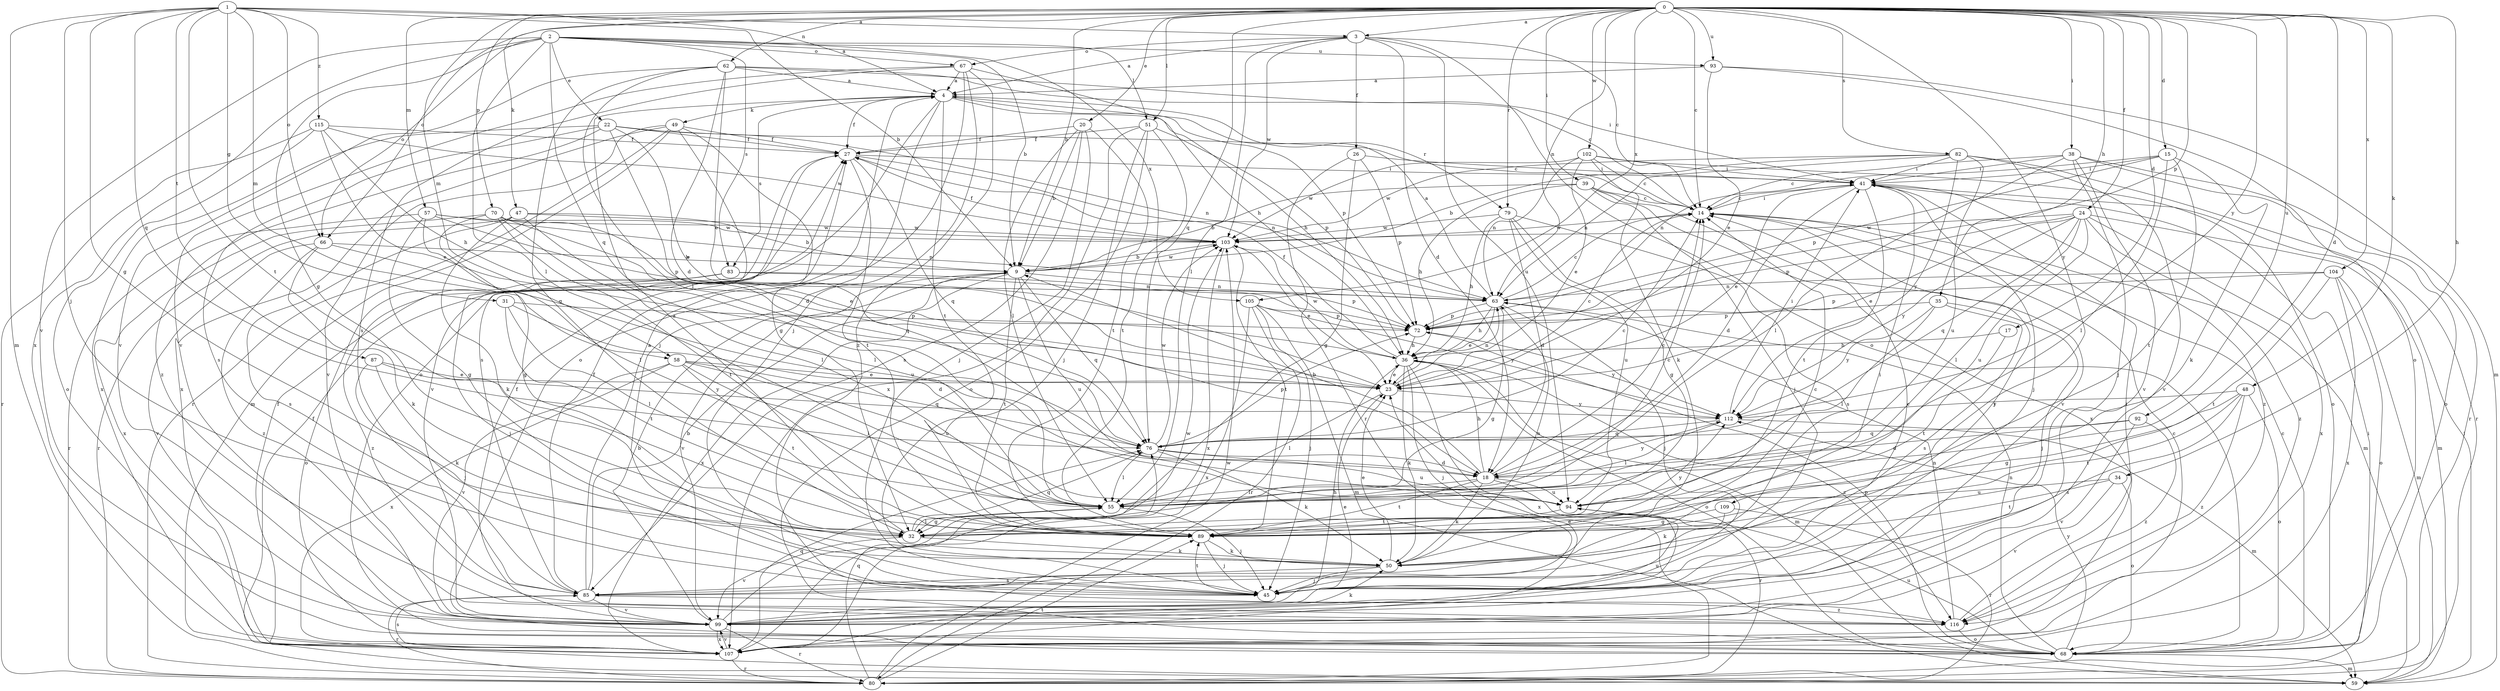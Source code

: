 strict digraph  {
0;
1;
2;
3;
4;
9;
14;
15;
17;
18;
20;
22;
23;
24;
26;
27;
31;
32;
34;
35;
36;
38;
39;
41;
45;
47;
48;
49;
50;
51;
55;
57;
58;
59;
62;
63;
66;
67;
68;
70;
72;
76;
79;
80;
82;
83;
85;
87;
89;
92;
93;
94;
99;
102;
103;
104;
105;
107;
109;
112;
115;
116;
0 -> 3  [label=a];
0 -> 9  [label=b];
0 -> 14  [label=c];
0 -> 15  [label=d];
0 -> 17  [label=d];
0 -> 18  [label=d];
0 -> 20  [label=e];
0 -> 24  [label=f];
0 -> 34  [label=h];
0 -> 35  [label=h];
0 -> 38  [label=i];
0 -> 39  [label=i];
0 -> 47  [label=k];
0 -> 48  [label=k];
0 -> 51  [label=l];
0 -> 57  [label=m];
0 -> 58  [label=m];
0 -> 62  [label=n];
0 -> 63  [label=n];
0 -> 66  [label=o];
0 -> 70  [label=p];
0 -> 72  [label=p];
0 -> 76  [label=q];
0 -> 79  [label=r];
0 -> 82  [label=s];
0 -> 92  [label=u];
0 -> 93  [label=u];
0 -> 102  [label=w];
0 -> 104  [label=x];
0 -> 105  [label=x];
0 -> 109  [label=y];
0 -> 112  [label=y];
1 -> 3  [label=a];
1 -> 4  [label=a];
1 -> 9  [label=b];
1 -> 31  [label=g];
1 -> 32  [label=g];
1 -> 45  [label=j];
1 -> 58  [label=m];
1 -> 59  [label=m];
1 -> 66  [label=o];
1 -> 76  [label=q];
1 -> 87  [label=t];
1 -> 89  [label=t];
1 -> 115  [label=z];
2 -> 9  [label=b];
2 -> 22  [label=e];
2 -> 32  [label=g];
2 -> 51  [label=l];
2 -> 55  [label=l];
2 -> 66  [label=o];
2 -> 67  [label=o];
2 -> 76  [label=q];
2 -> 83  [label=s];
2 -> 93  [label=u];
2 -> 99  [label=v];
2 -> 105  [label=x];
2 -> 107  [label=x];
3 -> 4  [label=a];
3 -> 14  [label=c];
3 -> 18  [label=d];
3 -> 26  [label=f];
3 -> 55  [label=l];
3 -> 67  [label=o];
3 -> 68  [label=o];
3 -> 94  [label=u];
3 -> 103  [label=w];
4 -> 27  [label=f];
4 -> 36  [label=h];
4 -> 45  [label=j];
4 -> 49  [label=k];
4 -> 68  [label=o];
4 -> 72  [label=p];
4 -> 79  [label=r];
4 -> 83  [label=s];
4 -> 89  [label=t];
9 -> 63  [label=n];
9 -> 76  [label=q];
9 -> 89  [label=t];
9 -> 94  [label=u];
9 -> 99  [label=v];
9 -> 103  [label=w];
9 -> 107  [label=x];
14 -> 41  [label=i];
14 -> 45  [label=j];
14 -> 59  [label=m];
14 -> 103  [label=w];
15 -> 41  [label=i];
15 -> 50  [label=k];
15 -> 55  [label=l];
15 -> 63  [label=n];
15 -> 72  [label=p];
15 -> 89  [label=t];
17 -> 36  [label=h];
17 -> 89  [label=t];
18 -> 9  [label=b];
18 -> 14  [label=c];
18 -> 36  [label=h];
18 -> 50  [label=k];
18 -> 55  [label=l];
18 -> 80  [label=r];
18 -> 89  [label=t];
18 -> 94  [label=u];
18 -> 112  [label=y];
20 -> 9  [label=b];
20 -> 27  [label=f];
20 -> 45  [label=j];
20 -> 55  [label=l];
20 -> 85  [label=s];
20 -> 89  [label=t];
22 -> 14  [label=c];
22 -> 18  [label=d];
22 -> 23  [label=e];
22 -> 27  [label=f];
22 -> 63  [label=n];
22 -> 85  [label=s];
22 -> 107  [label=x];
22 -> 116  [label=z];
23 -> 14  [label=c];
23 -> 55  [label=l];
23 -> 63  [label=n];
23 -> 112  [label=y];
24 -> 23  [label=e];
24 -> 55  [label=l];
24 -> 59  [label=m];
24 -> 72  [label=p];
24 -> 76  [label=q];
24 -> 94  [label=u];
24 -> 103  [label=w];
24 -> 107  [label=x];
24 -> 112  [label=y];
24 -> 116  [label=z];
26 -> 32  [label=g];
26 -> 41  [label=i];
26 -> 72  [label=p];
26 -> 80  [label=r];
27 -> 41  [label=i];
27 -> 63  [label=n];
27 -> 76  [label=q];
27 -> 89  [label=t];
27 -> 99  [label=v];
31 -> 18  [label=d];
31 -> 55  [label=l];
31 -> 72  [label=p];
31 -> 89  [label=t];
32 -> 4  [label=a];
32 -> 50  [label=k];
32 -> 55  [label=l];
32 -> 76  [label=q];
32 -> 99  [label=v];
32 -> 112  [label=y];
34 -> 68  [label=o];
34 -> 89  [label=t];
34 -> 94  [label=u];
34 -> 99  [label=v];
35 -> 45  [label=j];
35 -> 55  [label=l];
35 -> 72  [label=p];
35 -> 85  [label=s];
35 -> 112  [label=y];
36 -> 23  [label=e];
36 -> 27  [label=f];
36 -> 45  [label=j];
36 -> 50  [label=k];
36 -> 59  [label=m];
36 -> 68  [label=o];
36 -> 103  [label=w];
36 -> 107  [label=x];
36 -> 116  [label=z];
38 -> 14  [label=c];
38 -> 41  [label=i];
38 -> 45  [label=j];
38 -> 55  [label=l];
38 -> 68  [label=o];
38 -> 80  [label=r];
38 -> 99  [label=v];
39 -> 9  [label=b];
39 -> 14  [label=c];
39 -> 36  [label=h];
39 -> 45  [label=j];
39 -> 99  [label=v];
39 -> 107  [label=x];
41 -> 14  [label=c];
41 -> 18  [label=d];
41 -> 23  [label=e];
41 -> 45  [label=j];
41 -> 89  [label=t];
41 -> 116  [label=z];
45 -> 14  [label=c];
45 -> 89  [label=t];
47 -> 9  [label=b];
47 -> 50  [label=k];
47 -> 55  [label=l];
47 -> 80  [label=r];
47 -> 85  [label=s];
47 -> 103  [label=w];
48 -> 32  [label=g];
48 -> 68  [label=o];
48 -> 85  [label=s];
48 -> 89  [label=t];
48 -> 112  [label=y];
48 -> 116  [label=z];
49 -> 27  [label=f];
49 -> 32  [label=g];
49 -> 59  [label=m];
49 -> 80  [label=r];
49 -> 85  [label=s];
49 -> 99  [label=v];
49 -> 107  [label=x];
50 -> 14  [label=c];
50 -> 23  [label=e];
50 -> 41  [label=i];
50 -> 45  [label=j];
50 -> 63  [label=n];
50 -> 85  [label=s];
51 -> 27  [label=f];
51 -> 45  [label=j];
51 -> 68  [label=o];
51 -> 72  [label=p];
51 -> 89  [label=t];
51 -> 107  [label=x];
55 -> 14  [label=c];
55 -> 32  [label=g];
55 -> 45  [label=j];
57 -> 32  [label=g];
57 -> 55  [label=l];
57 -> 63  [label=n];
57 -> 72  [label=p];
57 -> 80  [label=r];
57 -> 103  [label=w];
58 -> 23  [label=e];
58 -> 55  [label=l];
58 -> 76  [label=q];
58 -> 89  [label=t];
58 -> 94  [label=u];
58 -> 99  [label=v];
58 -> 107  [label=x];
59 -> 27  [label=f];
59 -> 41  [label=i];
62 -> 4  [label=a];
62 -> 14  [label=c];
62 -> 18  [label=d];
62 -> 23  [label=e];
62 -> 32  [label=g];
62 -> 41  [label=i];
62 -> 55  [label=l];
62 -> 99  [label=v];
63 -> 4  [label=a];
63 -> 14  [label=c];
63 -> 23  [label=e];
63 -> 32  [label=g];
63 -> 36  [label=h];
63 -> 45  [label=j];
63 -> 72  [label=p];
66 -> 9  [label=b];
66 -> 50  [label=k];
66 -> 94  [label=u];
66 -> 99  [label=v];
66 -> 116  [label=z];
67 -> 4  [label=a];
67 -> 36  [label=h];
67 -> 45  [label=j];
67 -> 68  [label=o];
67 -> 85  [label=s];
67 -> 99  [label=v];
67 -> 116  [label=z];
68 -> 14  [label=c];
68 -> 59  [label=m];
68 -> 63  [label=n];
68 -> 72  [label=p];
68 -> 94  [label=u];
68 -> 112  [label=y];
70 -> 23  [label=e];
70 -> 32  [label=g];
70 -> 55  [label=l];
70 -> 76  [label=q];
70 -> 89  [label=t];
70 -> 103  [label=w];
70 -> 107  [label=x];
72 -> 36  [label=h];
72 -> 112  [label=y];
76 -> 14  [label=c];
76 -> 18  [label=d];
76 -> 50  [label=k];
76 -> 55  [label=l];
76 -> 72  [label=p];
76 -> 94  [label=u];
76 -> 103  [label=w];
79 -> 18  [label=d];
79 -> 32  [label=g];
79 -> 36  [label=h];
79 -> 85  [label=s];
79 -> 94  [label=u];
79 -> 103  [label=w];
80 -> 41  [label=i];
80 -> 76  [label=q];
80 -> 89  [label=t];
80 -> 103  [label=w];
82 -> 9  [label=b];
82 -> 41  [label=i];
82 -> 63  [label=n];
82 -> 80  [label=r];
82 -> 94  [label=u];
82 -> 99  [label=v];
82 -> 103  [label=w];
82 -> 112  [label=y];
83 -> 45  [label=j];
83 -> 63  [label=n];
83 -> 68  [label=o];
83 -> 72  [label=p];
83 -> 116  [label=z];
85 -> 4  [label=a];
85 -> 9  [label=b];
85 -> 27  [label=f];
85 -> 80  [label=r];
85 -> 99  [label=v];
85 -> 116  [label=z];
87 -> 23  [label=e];
87 -> 45  [label=j];
87 -> 50  [label=k];
87 -> 112  [label=y];
89 -> 45  [label=j];
89 -> 50  [label=k];
92 -> 18  [label=d];
92 -> 76  [label=q];
92 -> 99  [label=v];
92 -> 116  [label=z];
93 -> 4  [label=a];
93 -> 23  [label=e];
93 -> 59  [label=m];
93 -> 68  [label=o];
94 -> 89  [label=t];
99 -> 9  [label=b];
99 -> 23  [label=e];
99 -> 27  [label=f];
99 -> 36  [label=h];
99 -> 50  [label=k];
99 -> 80  [label=r];
99 -> 94  [label=u];
99 -> 103  [label=w];
99 -> 107  [label=x];
102 -> 14  [label=c];
102 -> 23  [label=e];
102 -> 41  [label=i];
102 -> 50  [label=k];
102 -> 63  [label=n];
102 -> 68  [label=o];
102 -> 103  [label=w];
103 -> 9  [label=b];
103 -> 23  [label=e];
103 -> 27  [label=f];
103 -> 89  [label=t];
103 -> 107  [label=x];
104 -> 59  [label=m];
104 -> 63  [label=n];
104 -> 68  [label=o];
104 -> 72  [label=p];
104 -> 89  [label=t];
104 -> 107  [label=x];
105 -> 45  [label=j];
105 -> 59  [label=m];
105 -> 72  [label=p];
105 -> 80  [label=r];
105 -> 107  [label=x];
105 -> 112  [label=y];
107 -> 14  [label=c];
107 -> 23  [label=e];
107 -> 27  [label=f];
107 -> 76  [label=q];
107 -> 80  [label=r];
107 -> 85  [label=s];
107 -> 99  [label=v];
109 -> 32  [label=g];
109 -> 50  [label=k];
109 -> 80  [label=r];
112 -> 41  [label=i];
112 -> 55  [label=l];
112 -> 59  [label=m];
112 -> 76  [label=q];
115 -> 23  [label=e];
115 -> 27  [label=f];
115 -> 36  [label=h];
115 -> 68  [label=o];
115 -> 80  [label=r];
115 -> 103  [label=w];
116 -> 41  [label=i];
116 -> 63  [label=n];
116 -> 68  [label=o];
}
